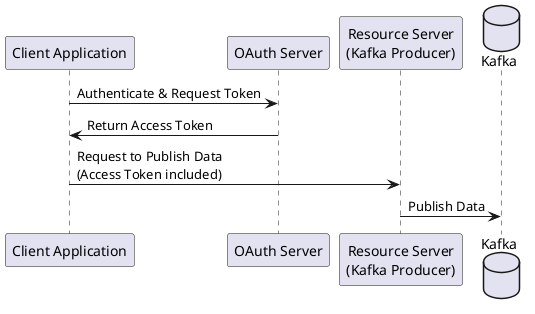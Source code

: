 @startuml

participant "Client Application" as Client
participant "OAuth Server" as OAuth
participant "Resource Server\n(Kafka Producer)" as ResourceServer
database "Kafka" as Kafka

Client -> OAuth: Authenticate & Request Token
OAuth -> Client: Return Access Token
Client -> ResourceServer: Request to Publish Data\n(Access Token included)
ResourceServer -> Kafka: Publish Data

@enduml